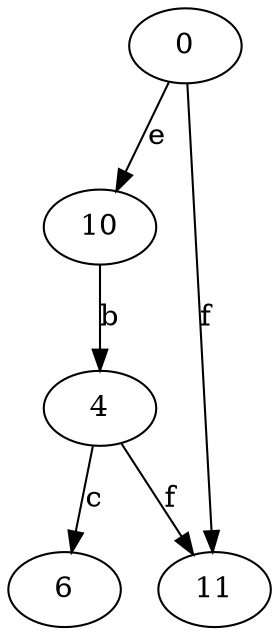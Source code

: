 strict digraph  {
0;
4;
6;
10;
11;
0 -> 10  [label=e];
0 -> 11  [label=f];
4 -> 6  [label=c];
4 -> 11  [label=f];
10 -> 4  [label=b];
}
